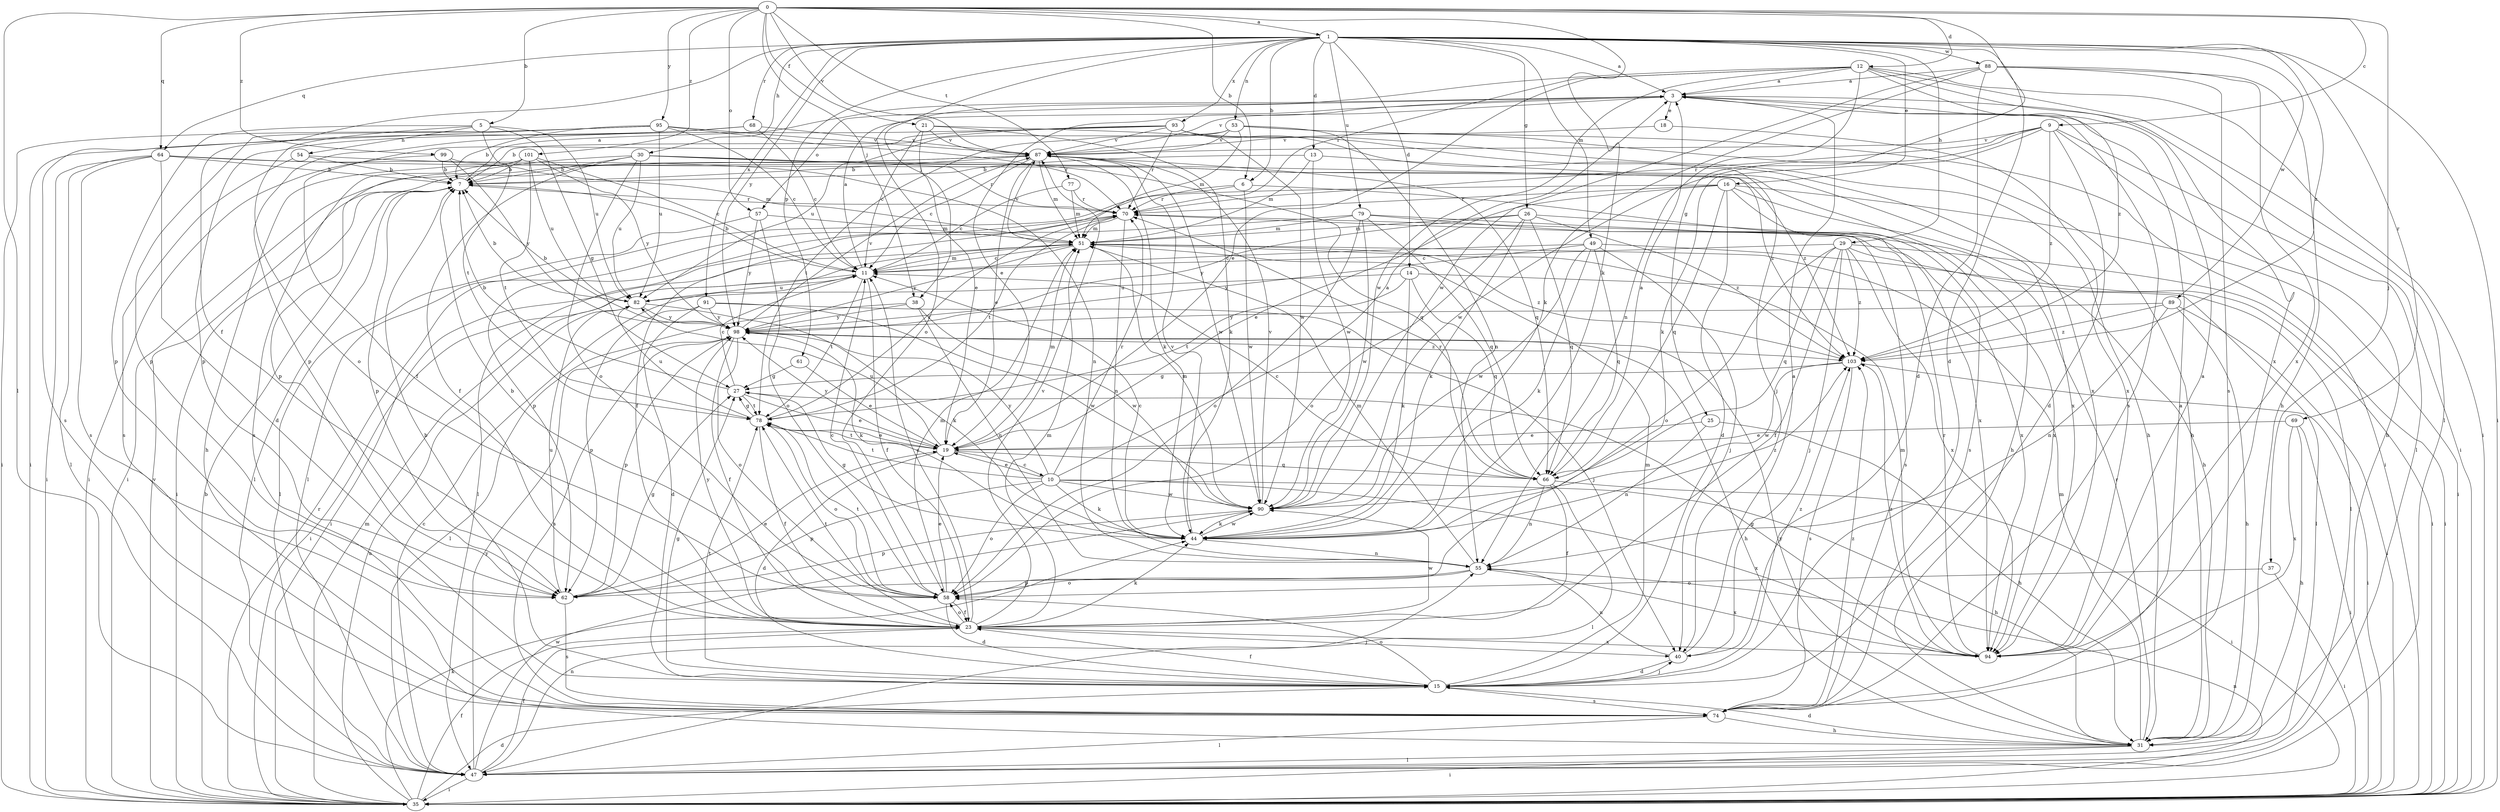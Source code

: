 strict digraph  {
0;
1;
3;
5;
6;
7;
9;
10;
11;
12;
13;
14;
15;
16;
18;
19;
21;
23;
25;
26;
27;
29;
30;
31;
35;
37;
38;
40;
44;
47;
49;
51;
53;
54;
55;
57;
58;
61;
62;
64;
66;
68;
69;
70;
74;
77;
78;
79;
82;
87;
88;
89;
90;
91;
93;
94;
95;
98;
99;
101;
103;
0 -> 1  [label=a];
0 -> 5  [label=b];
0 -> 6  [label=b];
0 -> 9  [label=c];
0 -> 12  [label=d];
0 -> 21  [label=f];
0 -> 25  [label=g];
0 -> 37  [label=j];
0 -> 38  [label=j];
0 -> 44  [label=k];
0 -> 47  [label=l];
0 -> 57  [label=o];
0 -> 64  [label=q];
0 -> 77  [label=t];
0 -> 87  [label=v];
0 -> 95  [label=y];
0 -> 99  [label=z];
0 -> 101  [label=z];
1 -> 3  [label=a];
1 -> 6  [label=b];
1 -> 13  [label=d];
1 -> 14  [label=d];
1 -> 15  [label=d];
1 -> 16  [label=e];
1 -> 23  [label=f];
1 -> 26  [label=g];
1 -> 29  [label=h];
1 -> 30  [label=h];
1 -> 35  [label=i];
1 -> 38  [label=j];
1 -> 49  [label=m];
1 -> 53  [label=n];
1 -> 61  [label=p];
1 -> 64  [label=q];
1 -> 68  [label=r];
1 -> 69  [label=r];
1 -> 79  [label=u];
1 -> 88  [label=w];
1 -> 89  [label=w];
1 -> 91  [label=x];
1 -> 93  [label=x];
1 -> 98  [label=y];
1 -> 103  [label=z];
3 -> 18  [label=e];
3 -> 19  [label=e];
3 -> 35  [label=i];
3 -> 57  [label=o];
3 -> 74  [label=s];
3 -> 87  [label=v];
5 -> 27  [label=g];
5 -> 54  [label=n];
5 -> 58  [label=o];
5 -> 62  [label=p];
5 -> 78  [label=t];
5 -> 82  [label=u];
6 -> 23  [label=f];
6 -> 70  [label=r];
6 -> 90  [label=w];
6 -> 94  [label=x];
7 -> 3  [label=a];
7 -> 35  [label=i];
7 -> 47  [label=l];
7 -> 62  [label=p];
7 -> 70  [label=r];
9 -> 15  [label=d];
9 -> 31  [label=h];
9 -> 44  [label=k];
9 -> 47  [label=l];
9 -> 70  [label=r];
9 -> 87  [label=v];
9 -> 90  [label=w];
9 -> 103  [label=z];
10 -> 3  [label=a];
10 -> 19  [label=e];
10 -> 31  [label=h];
10 -> 44  [label=k];
10 -> 58  [label=o];
10 -> 62  [label=p];
10 -> 70  [label=r];
10 -> 78  [label=t];
10 -> 90  [label=w];
10 -> 94  [label=x];
10 -> 98  [label=y];
11 -> 3  [label=a];
11 -> 7  [label=b];
11 -> 23  [label=f];
11 -> 35  [label=i];
11 -> 51  [label=m];
11 -> 78  [label=t];
11 -> 82  [label=u];
12 -> 3  [label=a];
12 -> 19  [label=e];
12 -> 35  [label=i];
12 -> 47  [label=l];
12 -> 55  [label=n];
12 -> 58  [label=o];
12 -> 70  [label=r];
12 -> 90  [label=w];
12 -> 94  [label=x];
12 -> 103  [label=z];
13 -> 7  [label=b];
13 -> 51  [label=m];
13 -> 90  [label=w];
13 -> 94  [label=x];
14 -> 44  [label=k];
14 -> 47  [label=l];
14 -> 66  [label=q];
14 -> 78  [label=t];
14 -> 82  [label=u];
15 -> 7  [label=b];
15 -> 23  [label=f];
15 -> 27  [label=g];
15 -> 40  [label=j];
15 -> 51  [label=m];
15 -> 58  [label=o];
15 -> 74  [label=s];
15 -> 78  [label=t];
16 -> 15  [label=d];
16 -> 19  [label=e];
16 -> 31  [label=h];
16 -> 35  [label=i];
16 -> 47  [label=l];
16 -> 66  [label=q];
16 -> 70  [label=r];
16 -> 74  [label=s];
18 -> 87  [label=v];
18 -> 94  [label=x];
19 -> 10  [label=c];
19 -> 15  [label=d];
19 -> 51  [label=m];
19 -> 66  [label=q];
19 -> 78  [label=t];
19 -> 82  [label=u];
19 -> 98  [label=y];
21 -> 11  [label=c];
21 -> 19  [label=e];
21 -> 44  [label=k];
21 -> 87  [label=v];
21 -> 90  [label=w];
23 -> 11  [label=c];
23 -> 40  [label=j];
23 -> 44  [label=k];
23 -> 51  [label=m];
23 -> 58  [label=o];
23 -> 78  [label=t];
23 -> 87  [label=v];
23 -> 90  [label=w];
23 -> 94  [label=x];
23 -> 98  [label=y];
25 -> 19  [label=e];
25 -> 31  [label=h];
25 -> 55  [label=n];
26 -> 44  [label=k];
26 -> 51  [label=m];
26 -> 58  [label=o];
26 -> 66  [label=q];
26 -> 94  [label=x];
26 -> 98  [label=y];
26 -> 103  [label=z];
27 -> 7  [label=b];
27 -> 11  [label=c];
27 -> 19  [label=e];
27 -> 78  [label=t];
29 -> 11  [label=c];
29 -> 23  [label=f];
29 -> 35  [label=i];
29 -> 40  [label=j];
29 -> 47  [label=l];
29 -> 58  [label=o];
29 -> 66  [label=q];
29 -> 94  [label=x];
29 -> 103  [label=z];
30 -> 7  [label=b];
30 -> 23  [label=f];
30 -> 31  [label=h];
30 -> 58  [label=o];
30 -> 62  [label=p];
30 -> 66  [label=q];
30 -> 70  [label=r];
30 -> 82  [label=u];
31 -> 15  [label=d];
31 -> 35  [label=i];
31 -> 47  [label=l];
31 -> 51  [label=m];
31 -> 70  [label=r];
31 -> 98  [label=y];
35 -> 7  [label=b];
35 -> 15  [label=d];
35 -> 23  [label=f];
35 -> 44  [label=k];
35 -> 51  [label=m];
35 -> 55  [label=n];
35 -> 70  [label=r];
35 -> 82  [label=u];
35 -> 87  [label=v];
37 -> 35  [label=i];
37 -> 58  [label=o];
38 -> 47  [label=l];
38 -> 55  [label=n];
38 -> 90  [label=w];
38 -> 98  [label=y];
40 -> 3  [label=a];
40 -> 15  [label=d];
40 -> 55  [label=n];
40 -> 103  [label=z];
44 -> 11  [label=c];
44 -> 27  [label=g];
44 -> 55  [label=n];
44 -> 87  [label=v];
44 -> 90  [label=w];
44 -> 103  [label=z];
47 -> 11  [label=c];
47 -> 23  [label=f];
47 -> 35  [label=i];
47 -> 55  [label=n];
47 -> 90  [label=w];
47 -> 98  [label=y];
49 -> 11  [label=c];
49 -> 35  [label=i];
49 -> 40  [label=j];
49 -> 44  [label=k];
49 -> 66  [label=q];
49 -> 90  [label=w];
49 -> 98  [label=y];
51 -> 11  [label=c];
51 -> 35  [label=i];
51 -> 87  [label=v];
51 -> 98  [label=y];
51 -> 103  [label=z];
53 -> 31  [label=h];
53 -> 35  [label=i];
53 -> 51  [label=m];
53 -> 55  [label=n];
53 -> 78  [label=t];
53 -> 82  [label=u];
53 -> 87  [label=v];
54 -> 7  [label=b];
54 -> 55  [label=n];
54 -> 74  [label=s];
55 -> 51  [label=m];
55 -> 58  [label=o];
55 -> 62  [label=p];
55 -> 94  [label=x];
57 -> 47  [label=l];
57 -> 51  [label=m];
57 -> 58  [label=o];
57 -> 98  [label=y];
58 -> 7  [label=b];
58 -> 11  [label=c];
58 -> 15  [label=d];
58 -> 19  [label=e];
58 -> 23  [label=f];
58 -> 51  [label=m];
58 -> 78  [label=t];
61 -> 19  [label=e];
61 -> 27  [label=g];
62 -> 19  [label=e];
62 -> 27  [label=g];
62 -> 74  [label=s];
62 -> 82  [label=u];
64 -> 7  [label=b];
64 -> 15  [label=d];
64 -> 35  [label=i];
64 -> 47  [label=l];
64 -> 51  [label=m];
64 -> 74  [label=s];
64 -> 103  [label=z];
66 -> 3  [label=a];
66 -> 11  [label=c];
66 -> 23  [label=f];
66 -> 35  [label=i];
66 -> 47  [label=l];
66 -> 55  [label=n];
66 -> 70  [label=r];
68 -> 11  [label=c];
68 -> 35  [label=i];
68 -> 62  [label=p];
68 -> 87  [label=v];
69 -> 19  [label=e];
69 -> 31  [label=h];
69 -> 35  [label=i];
69 -> 94  [label=x];
70 -> 51  [label=m];
70 -> 55  [label=n];
70 -> 62  [label=p];
70 -> 78  [label=t];
74 -> 3  [label=a];
74 -> 31  [label=h];
74 -> 47  [label=l];
74 -> 103  [label=z];
77 -> 11  [label=c];
77 -> 51  [label=m];
77 -> 70  [label=r];
78 -> 19  [label=e];
78 -> 23  [label=f];
78 -> 27  [label=g];
78 -> 58  [label=o];
78 -> 70  [label=r];
78 -> 82  [label=u];
79 -> 47  [label=l];
79 -> 51  [label=m];
79 -> 58  [label=o];
79 -> 66  [label=q];
79 -> 74  [label=s];
79 -> 90  [label=w];
79 -> 94  [label=x];
82 -> 7  [label=b];
82 -> 44  [label=k];
82 -> 98  [label=y];
87 -> 7  [label=b];
87 -> 11  [label=c];
87 -> 19  [label=e];
87 -> 35  [label=i];
87 -> 44  [label=k];
87 -> 51  [label=m];
87 -> 66  [label=q];
87 -> 90  [label=w];
88 -> 3  [label=a];
88 -> 15  [label=d];
88 -> 31  [label=h];
88 -> 44  [label=k];
88 -> 74  [label=s];
88 -> 90  [label=w];
88 -> 94  [label=x];
89 -> 31  [label=h];
89 -> 35  [label=i];
89 -> 55  [label=n];
89 -> 98  [label=y];
89 -> 103  [label=z];
90 -> 44  [label=k];
90 -> 51  [label=m];
90 -> 62  [label=p];
90 -> 87  [label=v];
91 -> 15  [label=d];
91 -> 40  [label=j];
91 -> 62  [label=p];
91 -> 90  [label=w];
91 -> 98  [label=y];
93 -> 7  [label=b];
93 -> 23  [label=f];
93 -> 31  [label=h];
93 -> 40  [label=j];
93 -> 62  [label=p];
93 -> 70  [label=r];
93 -> 87  [label=v];
93 -> 94  [label=x];
94 -> 3  [label=a];
94 -> 27  [label=g];
94 -> 51  [label=m];
94 -> 70  [label=r];
94 -> 103  [label=z];
95 -> 7  [label=b];
95 -> 11  [label=c];
95 -> 35  [label=i];
95 -> 62  [label=p];
95 -> 70  [label=r];
95 -> 74  [label=s];
95 -> 82  [label=u];
95 -> 87  [label=v];
98 -> 7  [label=b];
98 -> 23  [label=f];
98 -> 31  [label=h];
98 -> 44  [label=k];
98 -> 58  [label=o];
98 -> 62  [label=p];
98 -> 74  [label=s];
98 -> 87  [label=v];
98 -> 103  [label=z];
99 -> 7  [label=b];
99 -> 35  [label=i];
99 -> 98  [label=y];
99 -> 103  [label=z];
101 -> 7  [label=b];
101 -> 11  [label=c];
101 -> 31  [label=h];
101 -> 74  [label=s];
101 -> 78  [label=t];
101 -> 82  [label=u];
101 -> 98  [label=y];
103 -> 27  [label=g];
103 -> 35  [label=i];
103 -> 74  [label=s];
103 -> 90  [label=w];
}
